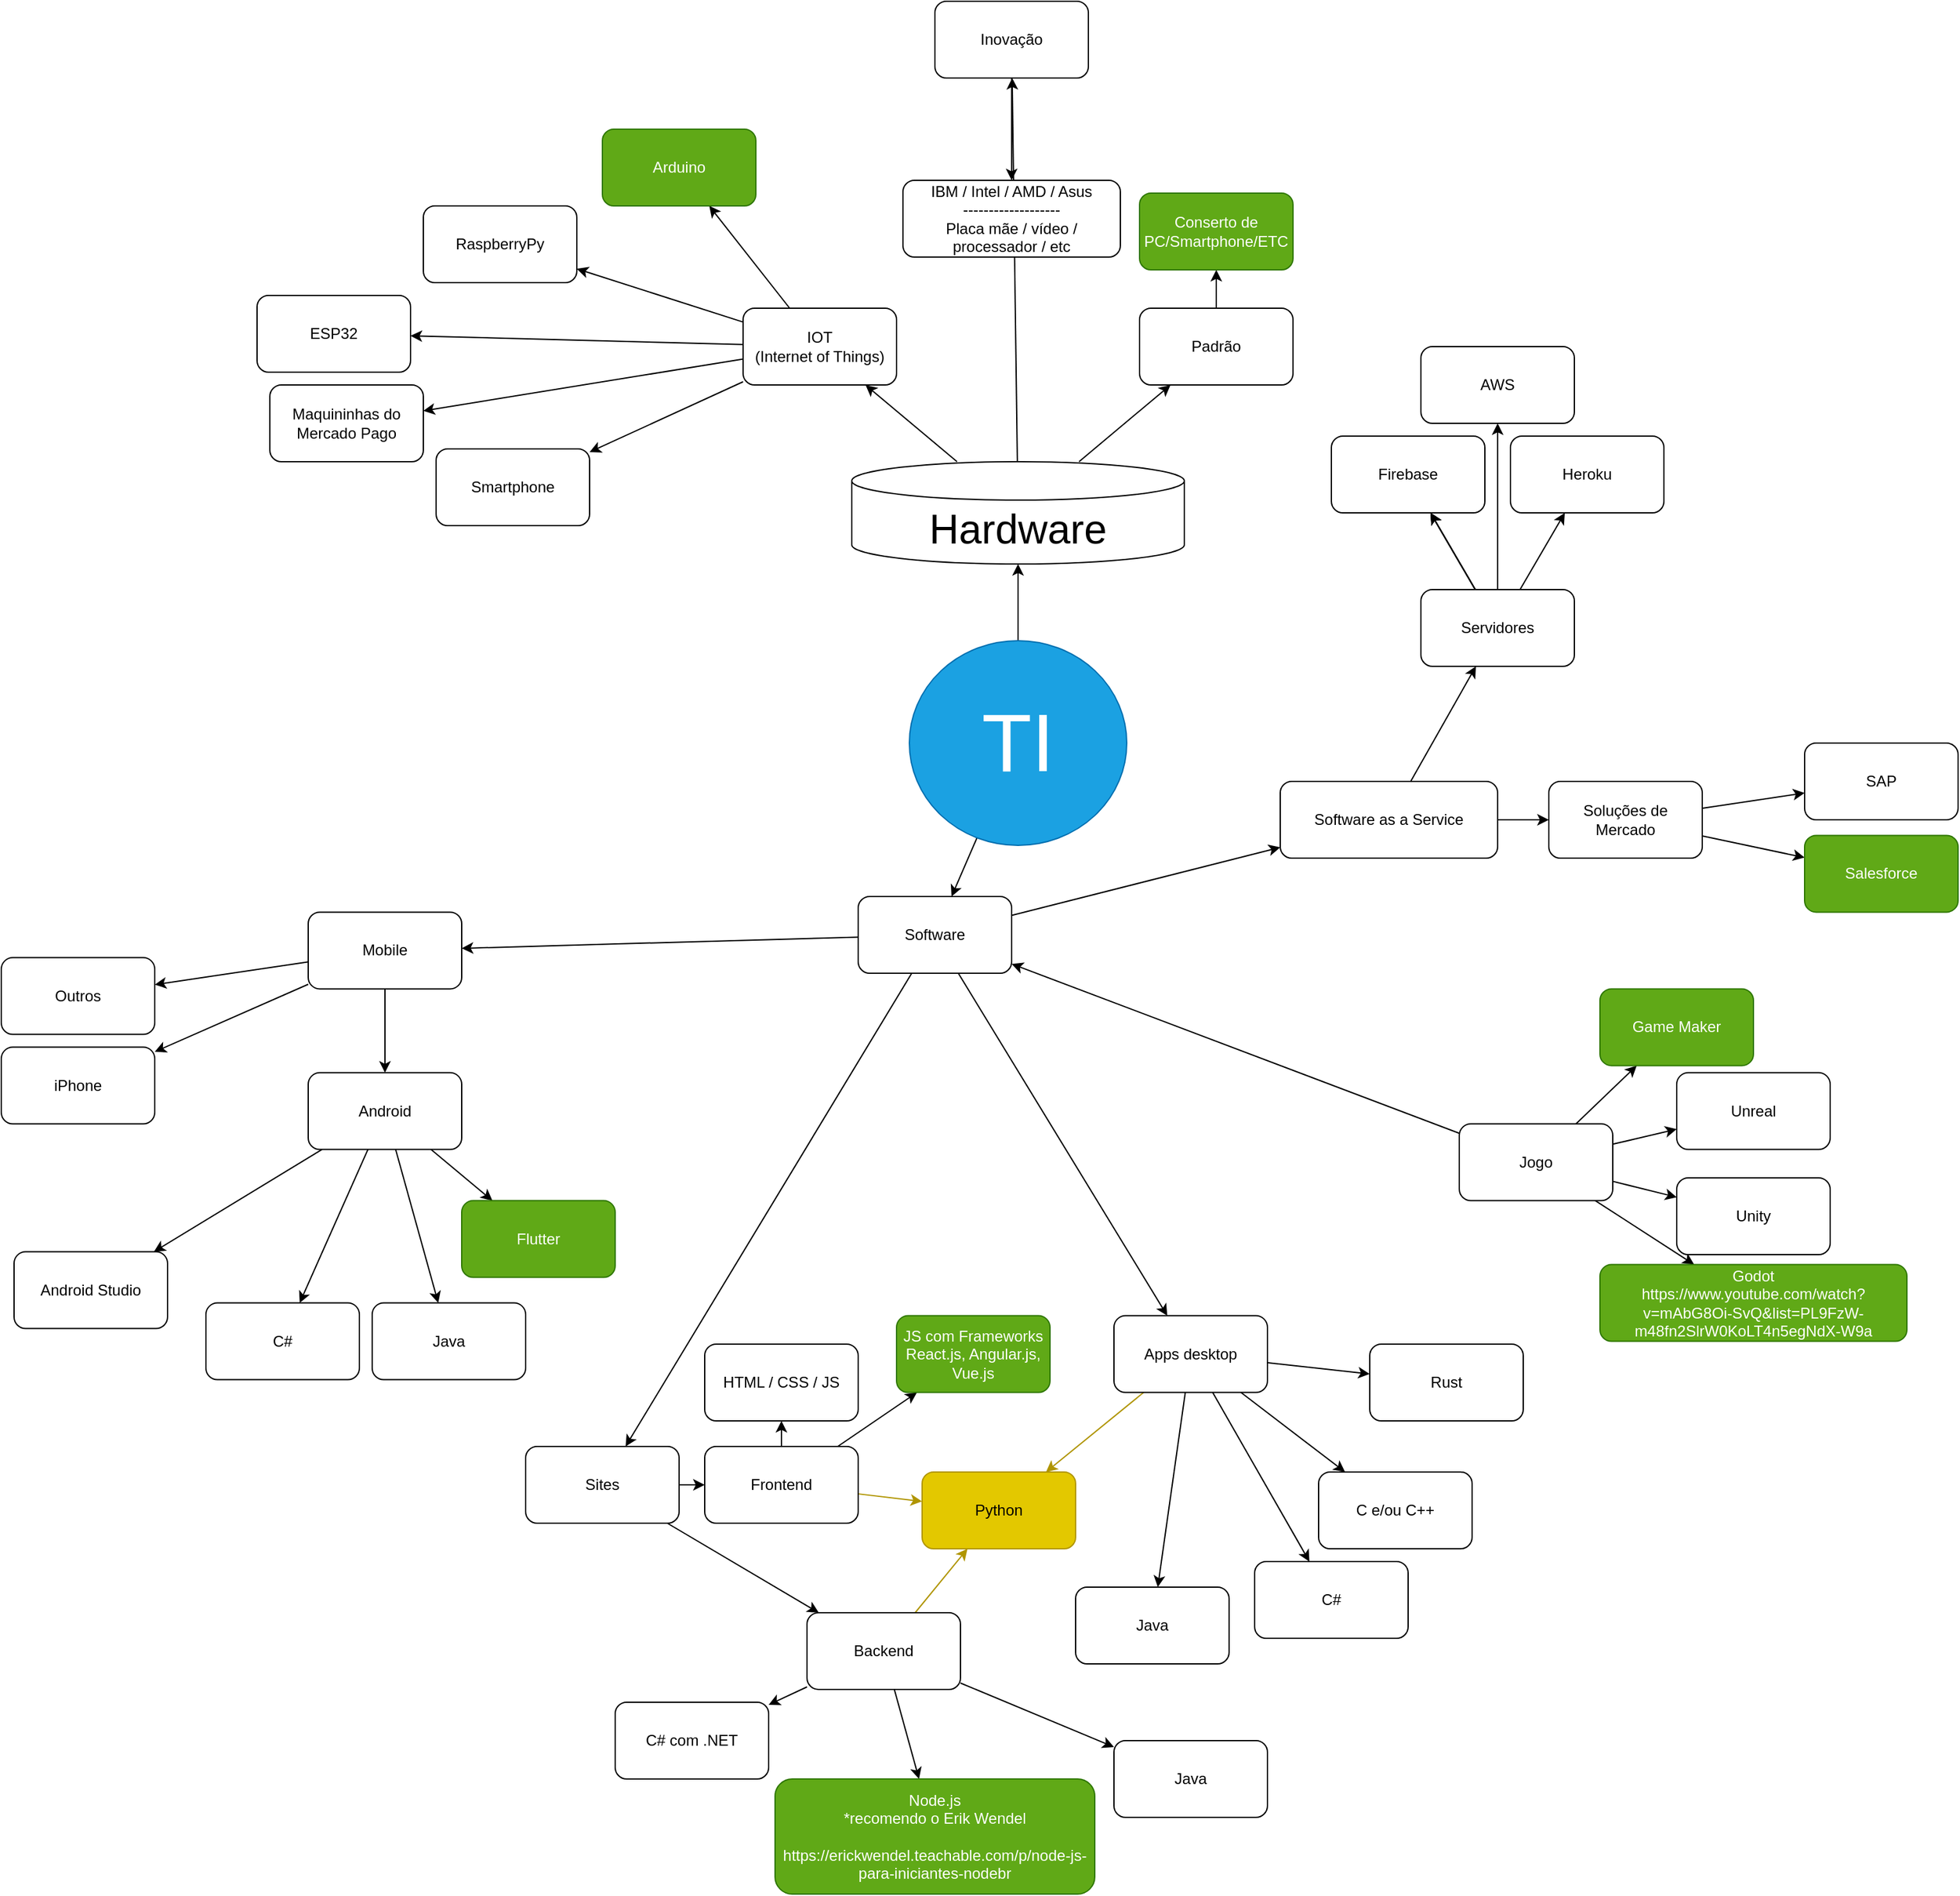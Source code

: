<mxfile>
    <diagram id="Mg5VwLnSnka-xF2LjjCB" name="Page-1">
        <mxGraphModel dx="2783" dy="2545" grid="1" gridSize="10" guides="1" tooltips="1" connect="1" arrows="1" fold="1" page="1" pageScale="1" pageWidth="520" pageHeight="500" math="0" shadow="0">
            <root>
                <mxCell id="0"/>
                <mxCell id="1" parent="0"/>
                <mxCell id="6" style="edgeStyle=none;html=1;" edge="1" parent="1" source="100" target="102">
                    <mxGeometry relative="1" as="geometry">
                        <mxPoint x="191.707" y="10.0" as="sourcePoint"/>
                    </mxGeometry>
                </mxCell>
                <mxCell id="7" style="edgeStyle=none;html=1;" edge="1" parent="1" source="100" target="5">
                    <mxGeometry relative="1" as="geometry">
                        <mxPoint x="234" y="70.0" as="sourcePoint"/>
                    </mxGeometry>
                </mxCell>
                <mxCell id="9" value="" style="edgeStyle=none;html=1;" edge="1" parent="1" source="102" target="8">
                    <mxGeometry relative="1" as="geometry">
                        <mxPoint x="-465" y="-340" as="sourcePoint"/>
                    </mxGeometry>
                </mxCell>
                <mxCell id="24" value="" style="edgeStyle=none;html=1;" edge="1" parent="1" source="102" target="23">
                    <mxGeometry relative="1" as="geometry">
                        <mxPoint x="-420" y="-340" as="sourcePoint"/>
                    </mxGeometry>
                </mxCell>
                <mxCell id="28" value="" style="edgeStyle=none;html=1;" edge="1" parent="1" source="102" target="27">
                    <mxGeometry relative="1" as="geometry">
                        <mxPoint x="-438.75" y="-340" as="sourcePoint"/>
                    </mxGeometry>
                </mxCell>
                <mxCell id="35" value="" style="edgeStyle=none;html=1;" edge="1" parent="1" source="5" target="34">
                    <mxGeometry relative="1" as="geometry"/>
                </mxCell>
                <mxCell id="37" value="" style="edgeStyle=none;html=1;" edge="1" parent="1" source="5" target="36">
                    <mxGeometry relative="1" as="geometry"/>
                </mxCell>
                <mxCell id="39" value="" style="edgeStyle=none;html=1;" edge="1" parent="1" source="5" target="38">
                    <mxGeometry relative="1" as="geometry"/>
                </mxCell>
                <mxCell id="41" value="" style="edgeStyle=none;html=1;" edge="1" parent="1" source="5" target="40">
                    <mxGeometry relative="1" as="geometry">
                        <mxPoint x="309.996" y="314.42" as="sourcePoint"/>
                    </mxGeometry>
                </mxCell>
                <mxCell id="5" value="Software" style="rounded=1;whiteSpace=wrap;html=1;" vertex="1" parent="1">
                    <mxGeometry x="150" y="160" width="120" height="60" as="geometry"/>
                </mxCell>
                <mxCell id="11" value="" style="edgeStyle=none;html=1;" edge="1" parent="1" source="8" target="10">
                    <mxGeometry relative="1" as="geometry"/>
                </mxCell>
                <mxCell id="15" value="" style="edgeStyle=none;html=1;" edge="1" parent="1" source="8" target="14">
                    <mxGeometry relative="1" as="geometry"/>
                </mxCell>
                <mxCell id="17" value="" style="edgeStyle=none;html=1;" edge="1" parent="1" source="8" target="16">
                    <mxGeometry relative="1" as="geometry"/>
                </mxCell>
                <mxCell id="19" value="" style="edgeStyle=none;html=1;" edge="1" parent="1" source="8" target="18">
                    <mxGeometry relative="1" as="geometry"/>
                </mxCell>
                <mxCell id="22" value="" style="edgeStyle=none;html=1;" edge="1" parent="1" source="8" target="21">
                    <mxGeometry relative="1" as="geometry"/>
                </mxCell>
                <mxCell id="8" value="IOT&lt;br&gt;(Internet of Things)" style="whiteSpace=wrap;html=1;rounded=1;" vertex="1" parent="1">
                    <mxGeometry x="60" y="-300" width="120" height="60" as="geometry"/>
                </mxCell>
                <mxCell id="10" value="Arduino" style="whiteSpace=wrap;html=1;rounded=1;fillColor=#60a917;fontColor=#ffffff;strokeColor=#2D7600;" vertex="1" parent="1">
                    <mxGeometry x="-50" y="-440" width="120" height="60" as="geometry"/>
                </mxCell>
                <mxCell id="14" value="RaspberryPy" style="whiteSpace=wrap;html=1;rounded=1;" vertex="1" parent="1">
                    <mxGeometry x="-190" y="-380" width="120" height="60" as="geometry"/>
                </mxCell>
                <mxCell id="16" value="ESP32" style="whiteSpace=wrap;html=1;rounded=1;" vertex="1" parent="1">
                    <mxGeometry x="-320" y="-310" width="120" height="60" as="geometry"/>
                </mxCell>
                <mxCell id="18" value="Maquininhas do Mercado Pago" style="whiteSpace=wrap;html=1;rounded=1;" vertex="1" parent="1">
                    <mxGeometry x="-310" y="-240" width="120" height="60" as="geometry"/>
                </mxCell>
                <mxCell id="21" value="Smartphone" style="whiteSpace=wrap;html=1;rounded=1;" vertex="1" parent="1">
                    <mxGeometry x="-180" y="-190" width="120" height="60" as="geometry"/>
                </mxCell>
                <mxCell id="33" value="" style="edgeStyle=none;html=1;" edge="1" parent="1" source="23" target="32">
                    <mxGeometry relative="1" as="geometry"/>
                </mxCell>
                <mxCell id="23" value="Inovação" style="whiteSpace=wrap;html=1;rounded=1;" vertex="1" parent="1">
                    <mxGeometry x="210" y="-540" width="120" height="60" as="geometry"/>
                </mxCell>
                <mxCell id="31" value="" style="edgeStyle=none;html=1;" edge="1" parent="1" source="27" target="30">
                    <mxGeometry relative="1" as="geometry"/>
                </mxCell>
                <mxCell id="27" value="Padrão" style="whiteSpace=wrap;html=1;rounded=1;" vertex="1" parent="1">
                    <mxGeometry x="370" y="-300" width="120" height="60" as="geometry"/>
                </mxCell>
                <mxCell id="30" value="Conserto de PC/Smartphone/ETC" style="whiteSpace=wrap;html=1;rounded=1;fillColor=#60a917;fontColor=#ffffff;strokeColor=#2D7600;" vertex="1" parent="1">
                    <mxGeometry x="370" y="-390" width="120" height="60" as="geometry"/>
                </mxCell>
                <mxCell id="32" value="IBM / Intel / AMD / Asus&lt;br&gt;-------------------&lt;br&gt;Placa mãe / vídeo / processador / etc" style="whiteSpace=wrap;html=1;rounded=1;" vertex="1" parent="1">
                    <mxGeometry x="185" y="-400" width="170" height="60" as="geometry"/>
                </mxCell>
                <mxCell id="48" value="" style="edgeStyle=none;html=1;" edge="1" parent="1" source="34" target="47">
                    <mxGeometry relative="1" as="geometry"/>
                </mxCell>
                <mxCell id="50" value="" style="edgeStyle=none;html=1;" edge="1" parent="1" source="34" target="49">
                    <mxGeometry relative="1" as="geometry"/>
                </mxCell>
                <mxCell id="52" value="" style="edgeStyle=none;html=1;" edge="1" parent="1" source="34" target="51">
                    <mxGeometry relative="1" as="geometry">
                        <mxPoint x="-370" y="216.442" as="sourcePoint"/>
                    </mxGeometry>
                </mxCell>
                <mxCell id="34" value="Mobile" style="whiteSpace=wrap;html=1;rounded=1;" vertex="1" parent="1">
                    <mxGeometry x="-280" y="172.21" width="120" height="60" as="geometry"/>
                </mxCell>
                <mxCell id="104" value="" style="edgeStyle=none;html=1;fontSize=32;" edge="1" parent="1" source="36" target="103">
                    <mxGeometry relative="1" as="geometry"/>
                </mxCell>
                <mxCell id="106" value="" style="edgeStyle=none;html=1;fontSize=32;" edge="1" parent="1" source="36" target="105">
                    <mxGeometry relative="1" as="geometry"/>
                </mxCell>
                <mxCell id="36" value="Software as a Service" style="whiteSpace=wrap;html=1;rounded=1;" vertex="1" parent="1">
                    <mxGeometry x="480" y="70" width="170" height="60" as="geometry"/>
                </mxCell>
                <mxCell id="63" value="" style="edgeStyle=none;html=1;" edge="1" parent="1" source="64" target="62">
                    <mxGeometry relative="1" as="geometry"/>
                </mxCell>
                <mxCell id="65" value="" style="edgeStyle=none;html=1;" edge="1" parent="1" source="38" target="64">
                    <mxGeometry relative="1" as="geometry"/>
                </mxCell>
                <mxCell id="67" value="" style="edgeStyle=none;html=1;" edge="1" parent="1" source="38" target="66">
                    <mxGeometry relative="1" as="geometry"/>
                </mxCell>
                <mxCell id="38" value="Sites" style="whiteSpace=wrap;html=1;rounded=1;" vertex="1" parent="1">
                    <mxGeometry x="-110" y="590" width="120" height="60" as="geometry"/>
                </mxCell>
                <mxCell id="79" value="" style="edgeStyle=none;html=1;" edge="1" parent="1" source="40" target="78">
                    <mxGeometry relative="1" as="geometry"/>
                </mxCell>
                <mxCell id="81" value="" style="edgeStyle=none;html=1;" edge="1" parent="1" source="40" target="80">
                    <mxGeometry relative="1" as="geometry"/>
                </mxCell>
                <mxCell id="83" value="" style="edgeStyle=none;html=1;" edge="1" parent="1" source="40" target="82">
                    <mxGeometry relative="1" as="geometry"/>
                </mxCell>
                <mxCell id="89" style="edgeStyle=none;html=1;fillColor=#e3c800;strokeColor=#B09500;" edge="1" parent="1" source="40" target="86">
                    <mxGeometry relative="1" as="geometry"/>
                </mxCell>
                <mxCell id="91" style="edgeStyle=none;html=1;" edge="1" parent="1" source="40" target="90">
                    <mxGeometry relative="1" as="geometry"/>
                </mxCell>
                <mxCell id="40" value="Apps desktop" style="whiteSpace=wrap;html=1;rounded=1;" vertex="1" parent="1">
                    <mxGeometry x="350" y="487.79" width="120" height="60" as="geometry"/>
                </mxCell>
                <mxCell id="46" style="edgeStyle=none;html=1;" edge="1" parent="1" source="42" target="5">
                    <mxGeometry relative="1" as="geometry"/>
                </mxCell>
                <mxCell id="93" value="" style="edgeStyle=none;html=1;" edge="1" parent="1" source="42" target="92">
                    <mxGeometry relative="1" as="geometry"/>
                </mxCell>
                <mxCell id="95" value="" style="edgeStyle=none;html=1;" edge="1" parent="1" source="42" target="94">
                    <mxGeometry relative="1" as="geometry"/>
                </mxCell>
                <mxCell id="97" value="" style="edgeStyle=none;html=1;" edge="1" parent="1" source="42" target="96">
                    <mxGeometry relative="1" as="geometry"/>
                </mxCell>
                <mxCell id="99" value="" style="edgeStyle=none;html=1;" edge="1" parent="1" source="42" target="98">
                    <mxGeometry relative="1" as="geometry"/>
                </mxCell>
                <mxCell id="42" value="Jogo" style="whiteSpace=wrap;html=1;rounded=1;" vertex="1" parent="1">
                    <mxGeometry x="620" y="337.79" width="120" height="60" as="geometry"/>
                </mxCell>
                <mxCell id="47" value="iPhone" style="whiteSpace=wrap;html=1;rounded=1;" vertex="1" parent="1">
                    <mxGeometry x="-520" y="277.79" width="120" height="60" as="geometry"/>
                </mxCell>
                <mxCell id="54" value="" style="edgeStyle=none;html=1;" edge="1" parent="1" source="49" target="53">
                    <mxGeometry relative="1" as="geometry">
                        <mxPoint x="-168.182" y="517.79" as="targetPoint"/>
                    </mxGeometry>
                </mxCell>
                <mxCell id="56" value="" style="edgeStyle=none;html=1;" edge="1" parent="1" source="49" target="55">
                    <mxGeometry relative="1" as="geometry"/>
                </mxCell>
                <mxCell id="58" value="" style="edgeStyle=none;html=1;" edge="1" parent="1" source="49" target="57">
                    <mxGeometry relative="1" as="geometry"/>
                </mxCell>
                <mxCell id="60" value="" style="edgeStyle=none;html=1;" edge="1" parent="1" source="49" target="59">
                    <mxGeometry relative="1" as="geometry"/>
                </mxCell>
                <mxCell id="49" value="Android" style="whiteSpace=wrap;html=1;rounded=1;" vertex="1" parent="1">
                    <mxGeometry x="-280" y="297.79" width="120" height="60" as="geometry"/>
                </mxCell>
                <mxCell id="51" value="Outros" style="whiteSpace=wrap;html=1;rounded=1;" vertex="1" parent="1">
                    <mxGeometry x="-520" y="207.79" width="120" height="60" as="geometry"/>
                </mxCell>
                <mxCell id="53" value="Flutter" style="whiteSpace=wrap;html=1;rounded=1;fillColor=#60a917;fontColor=#ffffff;strokeColor=#2D7600;" vertex="1" parent="1">
                    <mxGeometry x="-160" y="397.79" width="120" height="60" as="geometry"/>
                </mxCell>
                <mxCell id="55" value="Android Studio" style="whiteSpace=wrap;html=1;rounded=1;" vertex="1" parent="1">
                    <mxGeometry x="-510" y="437.79" width="120" height="60" as="geometry"/>
                </mxCell>
                <mxCell id="57" value="C#" style="whiteSpace=wrap;html=1;rounded=1;" vertex="1" parent="1">
                    <mxGeometry x="-360" y="477.79" width="120" height="60" as="geometry"/>
                </mxCell>
                <mxCell id="59" value="Java" style="whiteSpace=wrap;html=1;rounded=1;" vertex="1" parent="1">
                    <mxGeometry x="-230" y="477.79" width="120" height="60" as="geometry"/>
                </mxCell>
                <mxCell id="62" value="HTML / CSS / JS" style="whiteSpace=wrap;html=1;rounded=1;" vertex="1" parent="1">
                    <mxGeometry x="30" y="510.0" width="120" height="60" as="geometry"/>
                </mxCell>
                <mxCell id="69" value="" style="edgeStyle=none;html=1;" edge="1" parent="1" source="64" target="68">
                    <mxGeometry relative="1" as="geometry"/>
                </mxCell>
                <mxCell id="88" style="edgeStyle=none;html=1;fillColor=#e3c800;strokeColor=#B09500;" edge="1" parent="1" source="64" target="86">
                    <mxGeometry relative="1" as="geometry"/>
                </mxCell>
                <mxCell id="64" value="Frontend" style="whiteSpace=wrap;html=1;rounded=1;" vertex="1" parent="1">
                    <mxGeometry x="30" y="590" width="120" height="60" as="geometry"/>
                </mxCell>
                <mxCell id="71" value="" style="edgeStyle=none;html=1;" edge="1" parent="1" source="66" target="70">
                    <mxGeometry relative="1" as="geometry"/>
                </mxCell>
                <mxCell id="73" value="" style="edgeStyle=none;html=1;" edge="1" parent="1" source="66" target="72">
                    <mxGeometry relative="1" as="geometry"/>
                </mxCell>
                <mxCell id="75" value="" style="edgeStyle=none;html=1;" edge="1" parent="1" source="66" target="74">
                    <mxGeometry relative="1" as="geometry"/>
                </mxCell>
                <mxCell id="87" style="edgeStyle=none;html=1;fillColor=#e3c800;strokeColor=#B09500;" edge="1" parent="1" source="66" target="86">
                    <mxGeometry relative="1" as="geometry"/>
                </mxCell>
                <mxCell id="66" value="Backend" style="whiteSpace=wrap;html=1;rounded=1;" vertex="1" parent="1">
                    <mxGeometry x="110" y="720" width="120" height="60" as="geometry"/>
                </mxCell>
                <mxCell id="68" value="JS com Frameworks&lt;br&gt;React.js, Angular.js, Vue.js" style="whiteSpace=wrap;html=1;rounded=1;fillColor=#60a917;fontColor=#ffffff;strokeColor=#2D7600;" vertex="1" parent="1">
                    <mxGeometry x="180" y="487.79" width="120" height="60" as="geometry"/>
                </mxCell>
                <mxCell id="70" value="C# com .NET" style="whiteSpace=wrap;html=1;rounded=1;" vertex="1" parent="1">
                    <mxGeometry x="-40" y="790" width="120" height="60" as="geometry"/>
                </mxCell>
                <mxCell id="72" value="Java" style="whiteSpace=wrap;html=1;rounded=1;" vertex="1" parent="1">
                    <mxGeometry x="350" y="820" width="120" height="60" as="geometry"/>
                </mxCell>
                <mxCell id="74" value="Node.js&lt;br&gt;*recomendo o Erik Wendel&lt;br&gt;&lt;br&gt;https://erickwendel.teachable.com/p/node-js-para-iniciantes-nodebr" style="whiteSpace=wrap;html=1;rounded=1;fillColor=#60a917;fontColor=#ffffff;strokeColor=#2D7600;" vertex="1" parent="1">
                    <mxGeometry x="85" y="850" width="250" height="90" as="geometry"/>
                </mxCell>
                <mxCell id="78" value="C#" style="whiteSpace=wrap;html=1;rounded=1;" vertex="1" parent="1">
                    <mxGeometry x="460" y="680" width="120" height="60" as="geometry"/>
                </mxCell>
                <mxCell id="80" value="C e/ou C++" style="whiteSpace=wrap;html=1;rounded=1;" vertex="1" parent="1">
                    <mxGeometry x="510" y="610" width="120" height="60" as="geometry"/>
                </mxCell>
                <mxCell id="82" value="Rust" style="whiteSpace=wrap;html=1;rounded=1;" vertex="1" parent="1">
                    <mxGeometry x="550" y="510" width="120" height="60" as="geometry"/>
                </mxCell>
                <mxCell id="86" value="Python" style="whiteSpace=wrap;html=1;rounded=1;fillColor=#e3c800;fontColor=#000000;strokeColor=#B09500;" vertex="1" parent="1">
                    <mxGeometry x="200" y="610" width="120" height="60" as="geometry"/>
                </mxCell>
                <mxCell id="90" value="Java" style="whiteSpace=wrap;html=1;rounded=1;" vertex="1" parent="1">
                    <mxGeometry x="320" y="700" width="120" height="60" as="geometry"/>
                </mxCell>
                <mxCell id="92" value="Game Maker" style="whiteSpace=wrap;html=1;rounded=1;fillColor=#60a917;fontColor=#ffffff;strokeColor=#2D7600;" vertex="1" parent="1">
                    <mxGeometry x="730" y="232.21" width="120" height="60" as="geometry"/>
                </mxCell>
                <mxCell id="94" value="Godot&lt;br&gt;https://www.youtube.com/watch?v=mAbG8Oi-SvQ&amp;amp;list=PL9FzW-m48fn2SlrW0KoLT4n5egNdX-W9a" style="whiteSpace=wrap;html=1;rounded=1;fillColor=#60a917;fontColor=#ffffff;strokeColor=#2D7600;" vertex="1" parent="1">
                    <mxGeometry x="730" y="447.79" width="240" height="60" as="geometry"/>
                </mxCell>
                <mxCell id="96" value="Unity" style="whiteSpace=wrap;html=1;rounded=1;" vertex="1" parent="1">
                    <mxGeometry x="790" y="380" width="120" height="60" as="geometry"/>
                </mxCell>
                <mxCell id="98" value="Unreal" style="whiteSpace=wrap;html=1;rounded=1;" vertex="1" parent="1">
                    <mxGeometry x="790" y="297.79" width="120" height="60" as="geometry"/>
                </mxCell>
                <mxCell id="100" value="TI" style="ellipse;whiteSpace=wrap;html=1;fillColor=#1ba1e2;fontColor=#ffffff;strokeColor=#006EAF;fontSize=64;" vertex="1" parent="1">
                    <mxGeometry x="190" y="-40" width="170" height="160" as="geometry"/>
                </mxCell>
                <mxCell id="102" value="Hardware" style="shape=cylinder3;whiteSpace=wrap;html=1;boundedLbl=1;backgroundOutline=1;size=15;fontSize=32;" vertex="1" parent="1">
                    <mxGeometry x="145" y="-180" width="260" height="80" as="geometry"/>
                </mxCell>
                <mxCell id="108" value="" style="edgeStyle=none;html=1;fontSize=32;" edge="1" parent="1" source="103" target="107">
                    <mxGeometry relative="1" as="geometry"/>
                </mxCell>
                <mxCell id="109" value="" style="edgeStyle=none;html=1;fontSize=32;" edge="1" parent="1" source="103" target="107">
                    <mxGeometry relative="1" as="geometry"/>
                </mxCell>
                <mxCell id="110" value="" style="edgeStyle=none;html=1;fontSize=32;" edge="1" parent="1" source="103" target="107">
                    <mxGeometry relative="1" as="geometry"/>
                </mxCell>
                <mxCell id="112" value="" style="edgeStyle=none;html=1;fontSize=32;" edge="1" parent="1" source="103" target="111">
                    <mxGeometry relative="1" as="geometry"/>
                </mxCell>
                <mxCell id="114" value="" style="edgeStyle=none;html=1;fontSize=32;" edge="1" parent="1" source="103" target="113">
                    <mxGeometry relative="1" as="geometry"/>
                </mxCell>
                <mxCell id="103" value="Servidores" style="whiteSpace=wrap;html=1;rounded=1;" vertex="1" parent="1">
                    <mxGeometry x="590" y="-80" width="120" height="60" as="geometry"/>
                </mxCell>
                <mxCell id="116" value="" style="edgeStyle=none;html=1;fontSize=32;" edge="1" parent="1" source="105" target="115">
                    <mxGeometry relative="1" as="geometry"/>
                </mxCell>
                <mxCell id="118" value="" style="edgeStyle=none;html=1;fontSize=32;" edge="1" parent="1" source="105" target="117">
                    <mxGeometry relative="1" as="geometry">
                        <mxPoint x="840" y="142" as="targetPoint"/>
                    </mxGeometry>
                </mxCell>
                <mxCell id="105" value="Soluções de&lt;br&gt;Mercado" style="whiteSpace=wrap;html=1;rounded=1;" vertex="1" parent="1">
                    <mxGeometry x="690" y="70" width="120" height="60" as="geometry"/>
                </mxCell>
                <mxCell id="107" value="Firebase" style="whiteSpace=wrap;html=1;rounded=1;" vertex="1" parent="1">
                    <mxGeometry x="520" y="-200" width="120" height="60" as="geometry"/>
                </mxCell>
                <mxCell id="111" value="AWS" style="whiteSpace=wrap;html=1;rounded=1;" vertex="1" parent="1">
                    <mxGeometry x="590" y="-270" width="120" height="60" as="geometry"/>
                </mxCell>
                <mxCell id="113" value="Heroku" style="whiteSpace=wrap;html=1;rounded=1;" vertex="1" parent="1">
                    <mxGeometry x="660" y="-200" width="120" height="60" as="geometry"/>
                </mxCell>
                <mxCell id="115" value="SAP" style="whiteSpace=wrap;html=1;rounded=1;" vertex="1" parent="1">
                    <mxGeometry x="890" y="40" width="120" height="60" as="geometry"/>
                </mxCell>
                <mxCell id="117" value="Salesforce" style="whiteSpace=wrap;html=1;rounded=1;fillColor=#60a917;fontColor=#ffffff;strokeColor=#2D7600;" vertex="1" parent="1">
                    <mxGeometry x="890" y="112.21" width="120" height="60" as="geometry"/>
                </mxCell>
            </root>
        </mxGraphModel>
    </diagram>
</mxfile>